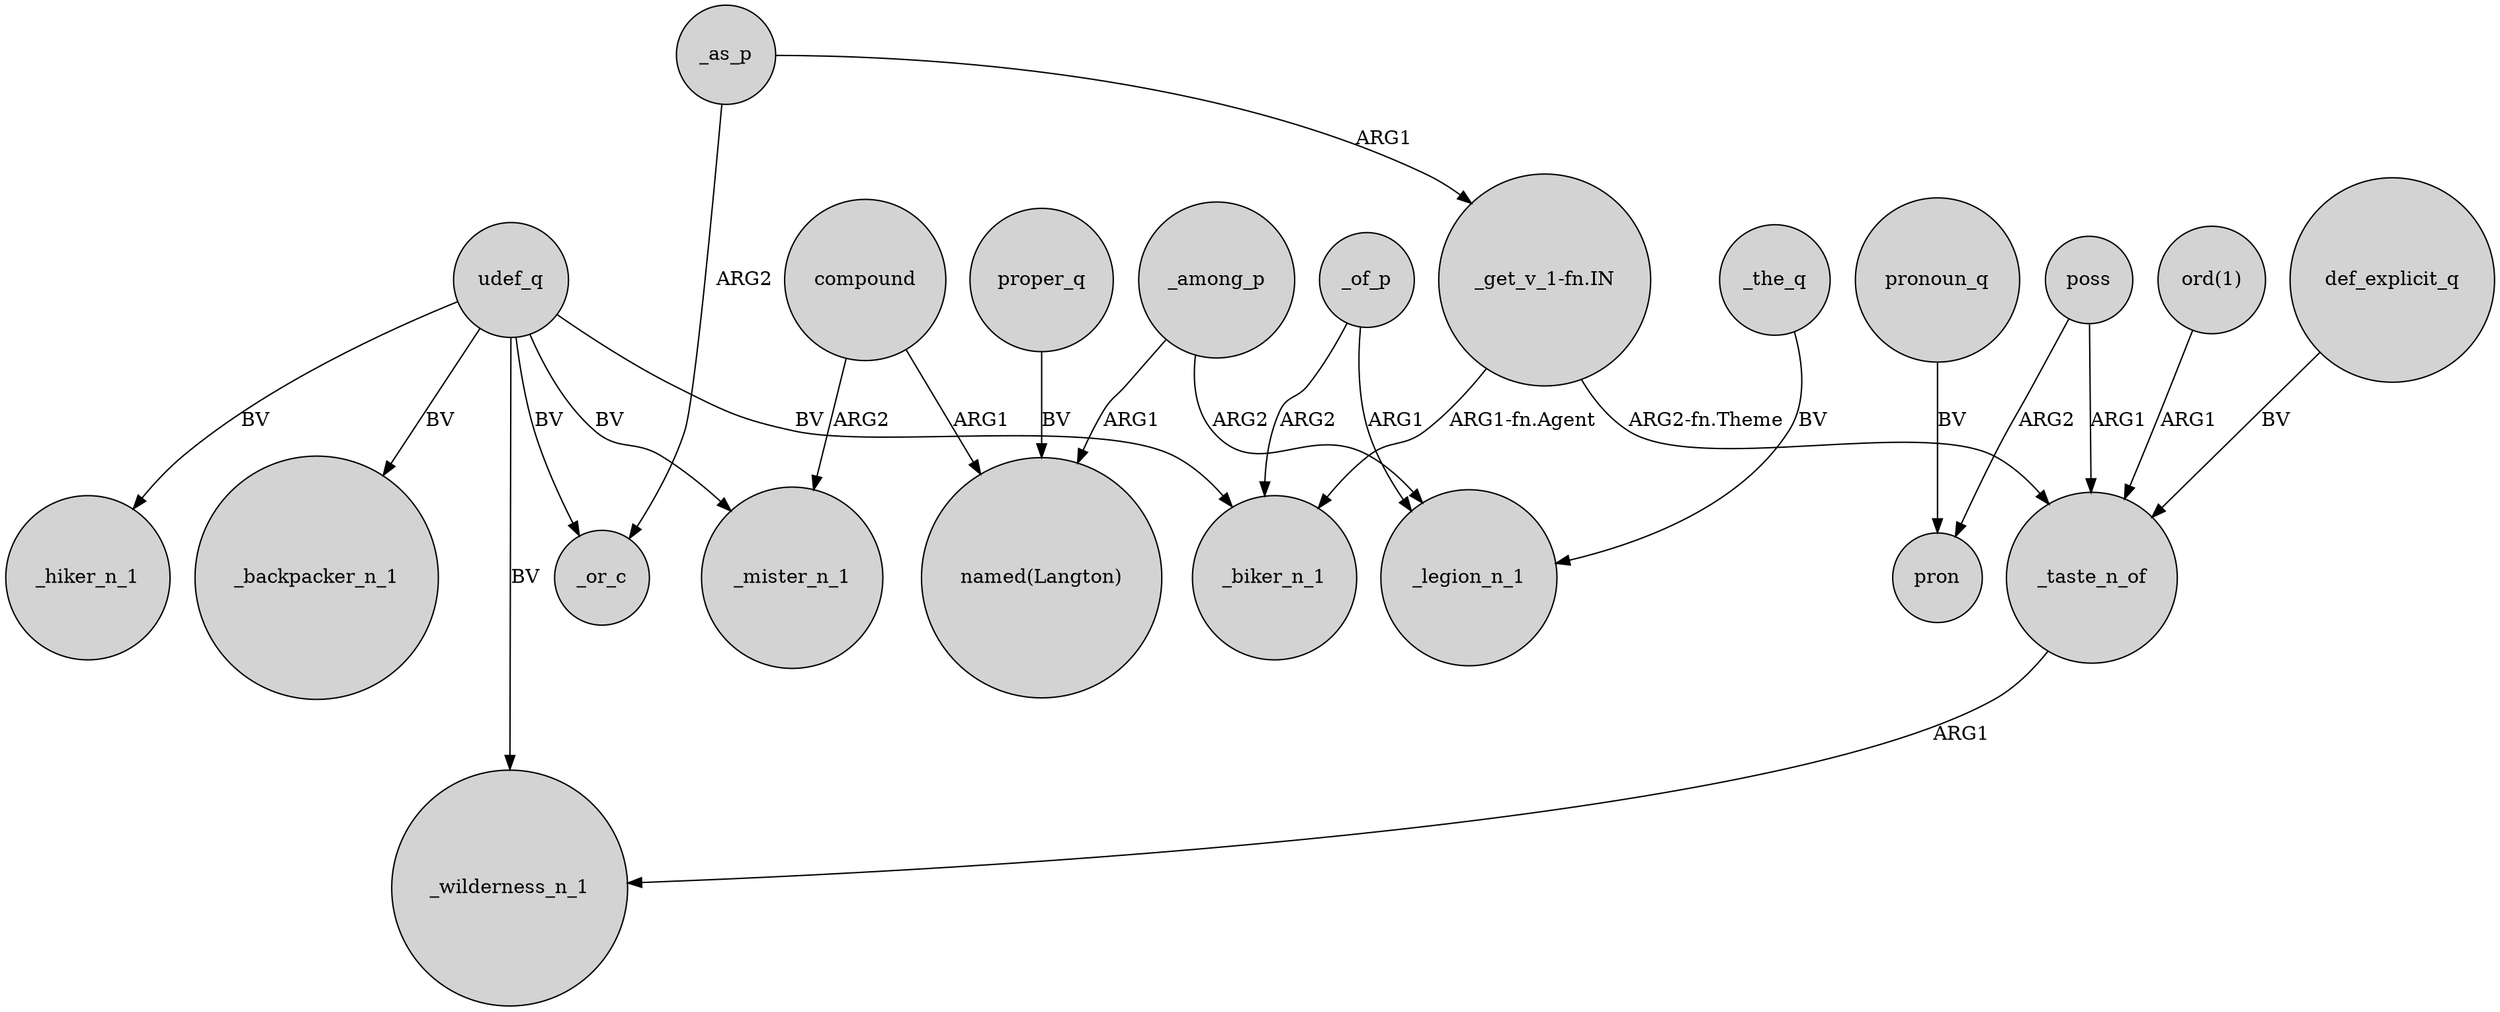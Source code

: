 digraph {
	node [shape=circle style=filled]
	"_get_v_1-fn.IN" -> _taste_n_of [label="ARG2-fn.Theme"]
	poss -> pron [label=ARG2]
	compound -> _mister_n_1 [label=ARG2]
	_among_p -> _legion_n_1 [label=ARG2]
	udef_q -> _mister_n_1 [label=BV]
	udef_q -> _biker_n_1 [label=BV]
	_of_p -> _legion_n_1 [label=ARG1]
	udef_q -> _or_c [label=BV]
	_taste_n_of -> _wilderness_n_1 [label=ARG1]
	proper_q -> "named(Langton)" [label=BV]
	_as_p -> _or_c [label=ARG2]
	_among_p -> "named(Langton)" [label=ARG1]
	udef_q -> _wilderness_n_1 [label=BV]
	udef_q -> _hiker_n_1 [label=BV]
	udef_q -> _backpacker_n_1 [label=BV]
	pronoun_q -> pron [label=BV]
	_the_q -> _legion_n_1 [label=BV]
	_as_p -> "_get_v_1-fn.IN" [label=ARG1]
	compound -> "named(Langton)" [label=ARG1]
	"_get_v_1-fn.IN" -> _biker_n_1 [label="ARG1-fn.Agent"]
	_of_p -> _biker_n_1 [label=ARG2]
	"ord(1)" -> _taste_n_of [label=ARG1]
	def_explicit_q -> _taste_n_of [label=BV]
	poss -> _taste_n_of [label=ARG1]
}
